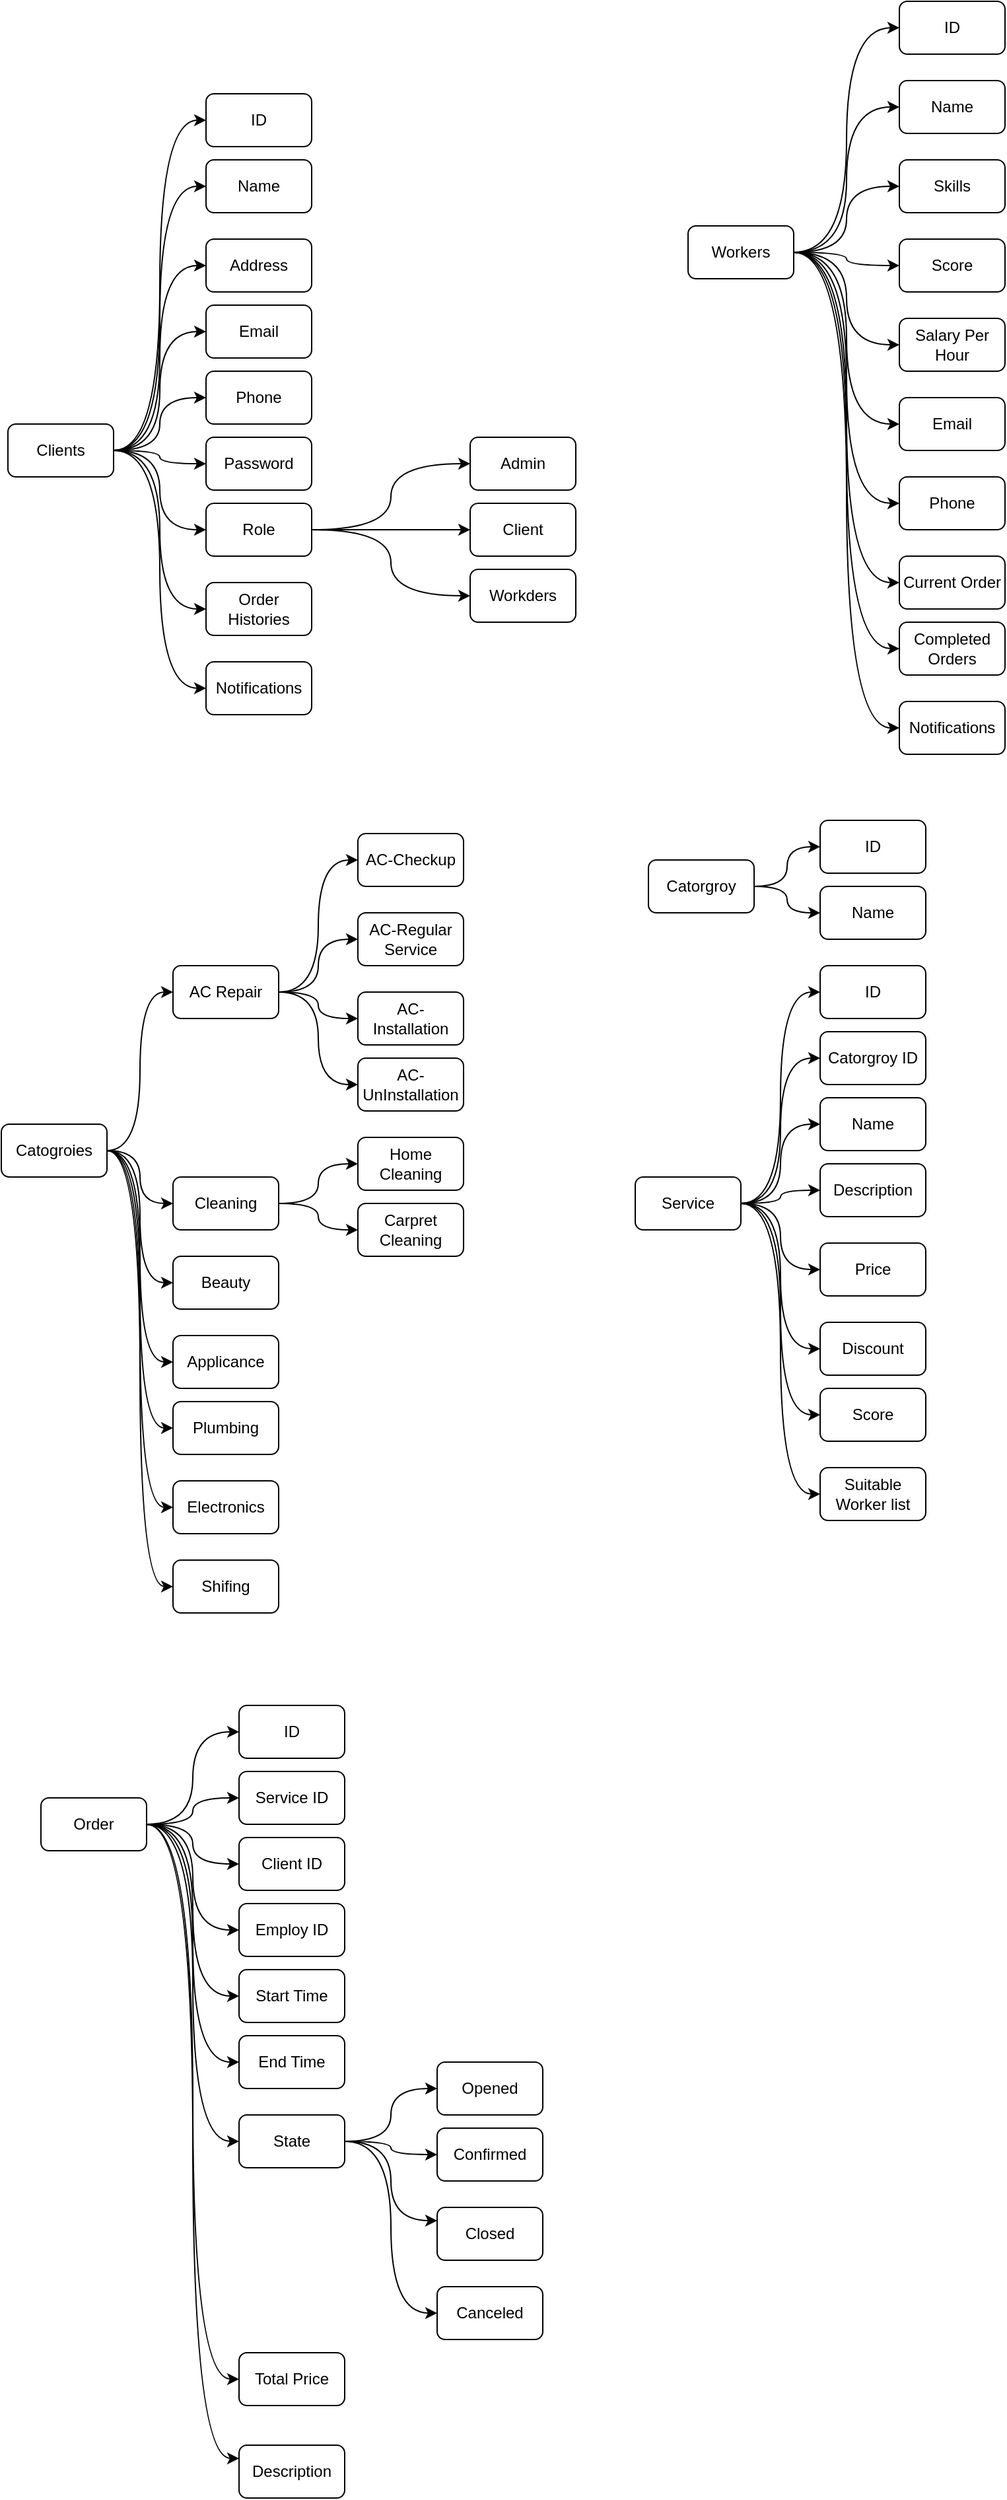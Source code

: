 <mxfile version="23.1.0" type="device">
  <diagram name="Page-1" id="qGLzUuMLdi_x7wTwbdLU">
    <mxGraphModel dx="954" dy="1681" grid="1" gridSize="10" guides="1" tooltips="1" connect="1" arrows="1" fold="1" page="1" pageScale="1" pageWidth="850" pageHeight="1100" math="0" shadow="0">
      <root>
        <mxCell id="0" />
        <mxCell id="1" parent="0" />
        <mxCell id="z_bbHb32Z2HxiuuTwxLp-2" value="Client" style="rounded=1;whiteSpace=wrap;html=1;" vertex="1" parent="1">
          <mxGeometry x="385" y="190" width="80" height="40" as="geometry" />
        </mxCell>
        <mxCell id="z_bbHb32Z2HxiuuTwxLp-3" value="Admin" style="rounded=1;whiteSpace=wrap;html=1;" vertex="1" parent="1">
          <mxGeometry x="385" y="140" width="80" height="40" as="geometry" />
        </mxCell>
        <mxCell id="z_bbHb32Z2HxiuuTwxLp-4" value="Workders" style="rounded=1;whiteSpace=wrap;html=1;" vertex="1" parent="1">
          <mxGeometry x="385" y="240" width="80" height="40" as="geometry" />
        </mxCell>
        <mxCell id="z_bbHb32Z2HxiuuTwxLp-15" style="edgeStyle=orthogonalEdgeStyle;rounded=0;orthogonalLoop=1;jettySize=auto;html=1;exitX=1;exitY=0.5;exitDx=0;exitDy=0;entryX=0;entryY=0.5;entryDx=0;entryDy=0;curved=1;" edge="1" parent="1" source="z_bbHb32Z2HxiuuTwxLp-5" target="z_bbHb32Z2HxiuuTwxLp-6">
          <mxGeometry relative="1" as="geometry" />
        </mxCell>
        <mxCell id="z_bbHb32Z2HxiuuTwxLp-16" style="edgeStyle=orthogonalEdgeStyle;rounded=0;orthogonalLoop=1;jettySize=auto;html=1;exitX=1;exitY=0.5;exitDx=0;exitDy=0;entryX=0;entryY=0.5;entryDx=0;entryDy=0;curved=1;" edge="1" parent="1" source="z_bbHb32Z2HxiuuTwxLp-5" target="z_bbHb32Z2HxiuuTwxLp-7">
          <mxGeometry relative="1" as="geometry" />
        </mxCell>
        <mxCell id="z_bbHb32Z2HxiuuTwxLp-17" style="edgeStyle=orthogonalEdgeStyle;rounded=0;orthogonalLoop=1;jettySize=auto;html=1;exitX=1;exitY=0.5;exitDx=0;exitDy=0;entryX=0;entryY=0.5;entryDx=0;entryDy=0;curved=1;" edge="1" parent="1" source="z_bbHb32Z2HxiuuTwxLp-5" target="z_bbHb32Z2HxiuuTwxLp-9">
          <mxGeometry relative="1" as="geometry" />
        </mxCell>
        <mxCell id="z_bbHb32Z2HxiuuTwxLp-18" style="edgeStyle=orthogonalEdgeStyle;rounded=0;orthogonalLoop=1;jettySize=auto;html=1;exitX=1;exitY=0.5;exitDx=0;exitDy=0;curved=1;" edge="1" parent="1" source="z_bbHb32Z2HxiuuTwxLp-5" target="z_bbHb32Z2HxiuuTwxLp-11">
          <mxGeometry relative="1" as="geometry" />
        </mxCell>
        <mxCell id="z_bbHb32Z2HxiuuTwxLp-19" style="edgeStyle=orthogonalEdgeStyle;rounded=0;orthogonalLoop=1;jettySize=auto;html=1;exitX=1;exitY=0.5;exitDx=0;exitDy=0;entryX=0;entryY=0.5;entryDx=0;entryDy=0;curved=1;" edge="1" parent="1" source="z_bbHb32Z2HxiuuTwxLp-5" target="z_bbHb32Z2HxiuuTwxLp-10">
          <mxGeometry relative="1" as="geometry" />
        </mxCell>
        <mxCell id="z_bbHb32Z2HxiuuTwxLp-50" style="edgeStyle=orthogonalEdgeStyle;curved=1;rounded=0;orthogonalLoop=1;jettySize=auto;html=1;exitX=1;exitY=0.5;exitDx=0;exitDy=0;entryX=0;entryY=0.5;entryDx=0;entryDy=0;" edge="1" parent="1" source="z_bbHb32Z2HxiuuTwxLp-5" target="z_bbHb32Z2HxiuuTwxLp-49">
          <mxGeometry relative="1" as="geometry" />
        </mxCell>
        <mxCell id="z_bbHb32Z2HxiuuTwxLp-52" style="edgeStyle=orthogonalEdgeStyle;curved=1;rounded=0;orthogonalLoop=1;jettySize=auto;html=1;exitX=1;exitY=0.5;exitDx=0;exitDy=0;entryX=0;entryY=0.5;entryDx=0;entryDy=0;" edge="1" parent="1" source="z_bbHb32Z2HxiuuTwxLp-5" target="z_bbHb32Z2HxiuuTwxLp-51">
          <mxGeometry relative="1" as="geometry" />
        </mxCell>
        <mxCell id="z_bbHb32Z2HxiuuTwxLp-105" style="edgeStyle=orthogonalEdgeStyle;curved=1;rounded=0;orthogonalLoop=1;jettySize=auto;html=1;exitX=1;exitY=0.5;exitDx=0;exitDy=0;entryX=0;entryY=0.5;entryDx=0;entryDy=0;" edge="1" parent="1" source="z_bbHb32Z2HxiuuTwxLp-5" target="z_bbHb32Z2HxiuuTwxLp-103">
          <mxGeometry relative="1" as="geometry" />
        </mxCell>
        <mxCell id="z_bbHb32Z2HxiuuTwxLp-106" style="edgeStyle=orthogonalEdgeStyle;curved=1;rounded=0;orthogonalLoop=1;jettySize=auto;html=1;exitX=1;exitY=0.5;exitDx=0;exitDy=0;entryX=0;entryY=0.5;entryDx=0;entryDy=0;" edge="1" parent="1" source="z_bbHb32Z2HxiuuTwxLp-5" target="z_bbHb32Z2HxiuuTwxLp-104">
          <mxGeometry relative="1" as="geometry" />
        </mxCell>
        <mxCell id="z_bbHb32Z2HxiuuTwxLp-5" value="&lt;span style=&quot;font-weight: normal;&quot;&gt;Clients&lt;/span&gt;" style="rounded=1;whiteSpace=wrap;html=1;fontStyle=1" vertex="1" parent="1">
          <mxGeometry x="35" y="130" width="80" height="40" as="geometry" />
        </mxCell>
        <mxCell id="z_bbHb32Z2HxiuuTwxLp-6" value="Name" style="rounded=1;whiteSpace=wrap;html=1;" vertex="1" parent="1">
          <mxGeometry x="185" y="-70" width="80" height="40" as="geometry" />
        </mxCell>
        <mxCell id="z_bbHb32Z2HxiuuTwxLp-7" value="Email" style="rounded=1;whiteSpace=wrap;html=1;" vertex="1" parent="1">
          <mxGeometry x="185" y="40" width="80" height="40" as="geometry" />
        </mxCell>
        <mxCell id="z_bbHb32Z2HxiuuTwxLp-9" value="Phone" style="rounded=1;whiteSpace=wrap;html=1;" vertex="1" parent="1">
          <mxGeometry x="185" y="90" width="80" height="40" as="geometry" />
        </mxCell>
        <mxCell id="z_bbHb32Z2HxiuuTwxLp-12" style="edgeStyle=orthogonalEdgeStyle;rounded=0;orthogonalLoop=1;jettySize=auto;html=1;exitX=1;exitY=0.5;exitDx=0;exitDy=0;entryX=0;entryY=0.5;entryDx=0;entryDy=0;curved=1;" edge="1" parent="1" source="z_bbHb32Z2HxiuuTwxLp-10" target="z_bbHb32Z2HxiuuTwxLp-3">
          <mxGeometry relative="1" as="geometry" />
        </mxCell>
        <mxCell id="z_bbHb32Z2HxiuuTwxLp-13" style="edgeStyle=orthogonalEdgeStyle;rounded=0;orthogonalLoop=1;jettySize=auto;html=1;exitX=1;exitY=0.5;exitDx=0;exitDy=0;entryX=0;entryY=0.5;entryDx=0;entryDy=0;curved=1;" edge="1" parent="1" source="z_bbHb32Z2HxiuuTwxLp-10" target="z_bbHb32Z2HxiuuTwxLp-2">
          <mxGeometry relative="1" as="geometry" />
        </mxCell>
        <mxCell id="z_bbHb32Z2HxiuuTwxLp-14" style="edgeStyle=orthogonalEdgeStyle;rounded=0;orthogonalLoop=1;jettySize=auto;html=1;exitX=1;exitY=0.5;exitDx=0;exitDy=0;entryX=0;entryY=0.5;entryDx=0;entryDy=0;curved=1;" edge="1" parent="1" source="z_bbHb32Z2HxiuuTwxLp-10" target="z_bbHb32Z2HxiuuTwxLp-4">
          <mxGeometry relative="1" as="geometry" />
        </mxCell>
        <mxCell id="z_bbHb32Z2HxiuuTwxLp-10" value="Role" style="rounded=1;whiteSpace=wrap;html=1;" vertex="1" parent="1">
          <mxGeometry x="185" y="190" width="80" height="40" as="geometry" />
        </mxCell>
        <mxCell id="z_bbHb32Z2HxiuuTwxLp-11" value="Password" style="rounded=1;whiteSpace=wrap;html=1;" vertex="1" parent="1">
          <mxGeometry x="185" y="140" width="80" height="40" as="geometry" />
        </mxCell>
        <mxCell id="z_bbHb32Z2HxiuuTwxLp-39" style="edgeStyle=orthogonalEdgeStyle;rounded=0;orthogonalLoop=1;jettySize=auto;html=1;exitX=1;exitY=0.5;exitDx=0;exitDy=0;entryX=0;entryY=0.5;entryDx=0;entryDy=0;curved=1;" edge="1" parent="1" source="z_bbHb32Z2HxiuuTwxLp-20" target="z_bbHb32Z2HxiuuTwxLp-24">
          <mxGeometry relative="1" as="geometry" />
        </mxCell>
        <mxCell id="z_bbHb32Z2HxiuuTwxLp-41" style="edgeStyle=orthogonalEdgeStyle;curved=1;rounded=0;orthogonalLoop=1;jettySize=auto;html=1;exitX=1;exitY=0.5;exitDx=0;exitDy=0;entryX=0;entryY=0.5;entryDx=0;entryDy=0;" edge="1" parent="1" source="z_bbHb32Z2HxiuuTwxLp-20" target="z_bbHb32Z2HxiuuTwxLp-25">
          <mxGeometry relative="1" as="geometry" />
        </mxCell>
        <mxCell id="z_bbHb32Z2HxiuuTwxLp-42" style="edgeStyle=orthogonalEdgeStyle;curved=1;rounded=0;orthogonalLoop=1;jettySize=auto;html=1;exitX=1;exitY=0.5;exitDx=0;exitDy=0;entryX=0;entryY=0.5;entryDx=0;entryDy=0;" edge="1" parent="1" source="z_bbHb32Z2HxiuuTwxLp-20" target="z_bbHb32Z2HxiuuTwxLp-26">
          <mxGeometry relative="1" as="geometry" />
        </mxCell>
        <mxCell id="z_bbHb32Z2HxiuuTwxLp-43" style="edgeStyle=orthogonalEdgeStyle;curved=1;rounded=0;orthogonalLoop=1;jettySize=auto;html=1;exitX=1;exitY=0.5;exitDx=0;exitDy=0;entryX=0;entryY=0.5;entryDx=0;entryDy=0;" edge="1" parent="1" source="z_bbHb32Z2HxiuuTwxLp-20" target="z_bbHb32Z2HxiuuTwxLp-27">
          <mxGeometry relative="1" as="geometry" />
        </mxCell>
        <mxCell id="z_bbHb32Z2HxiuuTwxLp-44" style="edgeStyle=orthogonalEdgeStyle;curved=1;rounded=0;orthogonalLoop=1;jettySize=auto;html=1;exitX=1;exitY=0.5;exitDx=0;exitDy=0;entryX=0;entryY=0.5;entryDx=0;entryDy=0;" edge="1" parent="1" source="z_bbHb32Z2HxiuuTwxLp-20" target="z_bbHb32Z2HxiuuTwxLp-28">
          <mxGeometry relative="1" as="geometry" />
        </mxCell>
        <mxCell id="z_bbHb32Z2HxiuuTwxLp-45" style="edgeStyle=orthogonalEdgeStyle;curved=1;rounded=0;orthogonalLoop=1;jettySize=auto;html=1;exitX=1;exitY=0.5;exitDx=0;exitDy=0;entryX=0;entryY=0.5;entryDx=0;entryDy=0;" edge="1" parent="1" source="z_bbHb32Z2HxiuuTwxLp-20" target="z_bbHb32Z2HxiuuTwxLp-29">
          <mxGeometry relative="1" as="geometry" />
        </mxCell>
        <mxCell id="z_bbHb32Z2HxiuuTwxLp-46" style="edgeStyle=orthogonalEdgeStyle;curved=1;rounded=0;orthogonalLoop=1;jettySize=auto;html=1;exitX=1;exitY=0.5;exitDx=0;exitDy=0;entryX=0;entryY=0.5;entryDx=0;entryDy=0;" edge="1" parent="1" source="z_bbHb32Z2HxiuuTwxLp-20" target="z_bbHb32Z2HxiuuTwxLp-30">
          <mxGeometry relative="1" as="geometry" />
        </mxCell>
        <mxCell id="z_bbHb32Z2HxiuuTwxLp-20" value="Catogroies" style="rounded=1;whiteSpace=wrap;html=1;" vertex="1" parent="1">
          <mxGeometry x="30" y="660" width="80" height="40" as="geometry" />
        </mxCell>
        <mxCell id="z_bbHb32Z2HxiuuTwxLp-21" value="Name" style="rounded=1;whiteSpace=wrap;html=1;" vertex="1" parent="1">
          <mxGeometry x="650" y="640" width="80" height="40" as="geometry" />
        </mxCell>
        <mxCell id="z_bbHb32Z2HxiuuTwxLp-22" value="Description" style="rounded=1;whiteSpace=wrap;html=1;" vertex="1" parent="1">
          <mxGeometry x="650" y="690" width="80" height="40" as="geometry" />
        </mxCell>
        <mxCell id="z_bbHb32Z2HxiuuTwxLp-23" value="Price" style="rounded=1;whiteSpace=wrap;html=1;" vertex="1" parent="1">
          <mxGeometry x="650" y="750" width="80" height="40" as="geometry" />
        </mxCell>
        <mxCell id="z_bbHb32Z2HxiuuTwxLp-35" style="edgeStyle=orthogonalEdgeStyle;rounded=0;orthogonalLoop=1;jettySize=auto;html=1;exitX=1;exitY=0.5;exitDx=0;exitDy=0;entryX=0;entryY=0.5;entryDx=0;entryDy=0;curved=1;" edge="1" parent="1" source="z_bbHb32Z2HxiuuTwxLp-24" target="z_bbHb32Z2HxiuuTwxLp-31">
          <mxGeometry relative="1" as="geometry" />
        </mxCell>
        <mxCell id="z_bbHb32Z2HxiuuTwxLp-36" style="edgeStyle=orthogonalEdgeStyle;rounded=0;orthogonalLoop=1;jettySize=auto;html=1;exitX=1;exitY=0.5;exitDx=0;exitDy=0;entryX=0;entryY=0.5;entryDx=0;entryDy=0;curved=1;" edge="1" parent="1" source="z_bbHb32Z2HxiuuTwxLp-24" target="z_bbHb32Z2HxiuuTwxLp-32">
          <mxGeometry relative="1" as="geometry" />
        </mxCell>
        <mxCell id="z_bbHb32Z2HxiuuTwxLp-37" style="edgeStyle=orthogonalEdgeStyle;rounded=0;orthogonalLoop=1;jettySize=auto;html=1;exitX=1;exitY=0.5;exitDx=0;exitDy=0;entryX=0;entryY=0.5;entryDx=0;entryDy=0;curved=1;" edge="1" parent="1" source="z_bbHb32Z2HxiuuTwxLp-24" target="z_bbHb32Z2HxiuuTwxLp-33">
          <mxGeometry relative="1" as="geometry" />
        </mxCell>
        <mxCell id="z_bbHb32Z2HxiuuTwxLp-38" style="edgeStyle=orthogonalEdgeStyle;rounded=0;orthogonalLoop=1;jettySize=auto;html=1;exitX=1;exitY=0.5;exitDx=0;exitDy=0;entryX=0;entryY=0.5;entryDx=0;entryDy=0;curved=1;" edge="1" parent="1" source="z_bbHb32Z2HxiuuTwxLp-24" target="z_bbHb32Z2HxiuuTwxLp-34">
          <mxGeometry relative="1" as="geometry" />
        </mxCell>
        <mxCell id="z_bbHb32Z2HxiuuTwxLp-24" value="AC Repair" style="rounded=1;whiteSpace=wrap;html=1;" vertex="1" parent="1">
          <mxGeometry x="160" y="540" width="80" height="40" as="geometry" />
        </mxCell>
        <mxCell id="z_bbHb32Z2HxiuuTwxLp-70" style="edgeStyle=orthogonalEdgeStyle;curved=1;rounded=0;orthogonalLoop=1;jettySize=auto;html=1;exitX=1;exitY=0.5;exitDx=0;exitDy=0;entryX=0;entryY=0.5;entryDx=0;entryDy=0;" edge="1" parent="1" source="z_bbHb32Z2HxiuuTwxLp-25" target="z_bbHb32Z2HxiuuTwxLp-47">
          <mxGeometry relative="1" as="geometry" />
        </mxCell>
        <mxCell id="z_bbHb32Z2HxiuuTwxLp-71" style="edgeStyle=orthogonalEdgeStyle;curved=1;rounded=0;orthogonalLoop=1;jettySize=auto;html=1;exitX=1;exitY=0.5;exitDx=0;exitDy=0;entryX=0;entryY=0.5;entryDx=0;entryDy=0;" edge="1" parent="1" source="z_bbHb32Z2HxiuuTwxLp-25" target="z_bbHb32Z2HxiuuTwxLp-48">
          <mxGeometry relative="1" as="geometry" />
        </mxCell>
        <mxCell id="z_bbHb32Z2HxiuuTwxLp-25" value="Cleaning" style="rounded=1;whiteSpace=wrap;html=1;" vertex="1" parent="1">
          <mxGeometry x="160" y="700" width="80" height="40" as="geometry" />
        </mxCell>
        <mxCell id="z_bbHb32Z2HxiuuTwxLp-26" value="Beauty" style="rounded=1;whiteSpace=wrap;html=1;" vertex="1" parent="1">
          <mxGeometry x="160" y="760" width="80" height="40" as="geometry" />
        </mxCell>
        <mxCell id="z_bbHb32Z2HxiuuTwxLp-27" value="Applicance" style="rounded=1;whiteSpace=wrap;html=1;" vertex="1" parent="1">
          <mxGeometry x="160" y="820" width="80" height="40" as="geometry" />
        </mxCell>
        <mxCell id="z_bbHb32Z2HxiuuTwxLp-28" value="Plumbing" style="rounded=1;whiteSpace=wrap;html=1;" vertex="1" parent="1">
          <mxGeometry x="160" y="870" width="80" height="40" as="geometry" />
        </mxCell>
        <mxCell id="z_bbHb32Z2HxiuuTwxLp-29" value="Electronics" style="rounded=1;whiteSpace=wrap;html=1;" vertex="1" parent="1">
          <mxGeometry x="160" y="930" width="80" height="40" as="geometry" />
        </mxCell>
        <mxCell id="z_bbHb32Z2HxiuuTwxLp-30" value="Shifing" style="rounded=1;whiteSpace=wrap;html=1;" vertex="1" parent="1">
          <mxGeometry x="160" y="990" width="80" height="40" as="geometry" />
        </mxCell>
        <mxCell id="z_bbHb32Z2HxiuuTwxLp-31" value="AC-Checkup" style="rounded=1;whiteSpace=wrap;html=1;" vertex="1" parent="1">
          <mxGeometry x="300" y="440" width="80" height="40" as="geometry" />
        </mxCell>
        <mxCell id="z_bbHb32Z2HxiuuTwxLp-32" value="AC-Regular Service" style="rounded=1;whiteSpace=wrap;html=1;" vertex="1" parent="1">
          <mxGeometry x="300" y="500" width="80" height="40" as="geometry" />
        </mxCell>
        <mxCell id="z_bbHb32Z2HxiuuTwxLp-33" value="AC-Installation&lt;br&gt;" style="rounded=1;whiteSpace=wrap;html=1;" vertex="1" parent="1">
          <mxGeometry x="300" y="560" width="80" height="40" as="geometry" />
        </mxCell>
        <mxCell id="z_bbHb32Z2HxiuuTwxLp-34" value="AC-UnInstallation" style="rounded=1;whiteSpace=wrap;html=1;" vertex="1" parent="1">
          <mxGeometry x="300" y="610" width="80" height="40" as="geometry" />
        </mxCell>
        <mxCell id="z_bbHb32Z2HxiuuTwxLp-47" value="Home Cleaning" style="rounded=1;whiteSpace=wrap;html=1;" vertex="1" parent="1">
          <mxGeometry x="300" y="670" width="80" height="40" as="geometry" />
        </mxCell>
        <mxCell id="z_bbHb32Z2HxiuuTwxLp-48" value="Carpret Cleaning" style="rounded=1;whiteSpace=wrap;html=1;" vertex="1" parent="1">
          <mxGeometry x="300" y="720" width="80" height="40" as="geometry" />
        </mxCell>
        <mxCell id="z_bbHb32Z2HxiuuTwxLp-49" value="ID" style="rounded=1;whiteSpace=wrap;html=1;" vertex="1" parent="1">
          <mxGeometry x="185" y="-120" width="80" height="40" as="geometry" />
        </mxCell>
        <mxCell id="z_bbHb32Z2HxiuuTwxLp-51" value="Address" style="rounded=1;whiteSpace=wrap;html=1;" vertex="1" parent="1">
          <mxGeometry x="185" y="-10" width="80" height="40" as="geometry" />
        </mxCell>
        <mxCell id="z_bbHb32Z2HxiuuTwxLp-62" style="edgeStyle=orthogonalEdgeStyle;curved=1;rounded=0;orthogonalLoop=1;jettySize=auto;html=1;exitX=1;exitY=0.5;exitDx=0;exitDy=0;entryX=0;entryY=0.5;entryDx=0;entryDy=0;" edge="1" parent="1" source="z_bbHb32Z2HxiuuTwxLp-53" target="z_bbHb32Z2HxiuuTwxLp-54">
          <mxGeometry relative="1" as="geometry" />
        </mxCell>
        <mxCell id="z_bbHb32Z2HxiuuTwxLp-63" style="edgeStyle=orthogonalEdgeStyle;curved=1;rounded=0;orthogonalLoop=1;jettySize=auto;html=1;exitX=1;exitY=0.5;exitDx=0;exitDy=0;entryX=0;entryY=0.5;entryDx=0;entryDy=0;" edge="1" parent="1" source="z_bbHb32Z2HxiuuTwxLp-53" target="z_bbHb32Z2HxiuuTwxLp-55">
          <mxGeometry relative="1" as="geometry" />
        </mxCell>
        <mxCell id="z_bbHb32Z2HxiuuTwxLp-53" value="Catorgroy" style="rounded=1;whiteSpace=wrap;html=1;" vertex="1" parent="1">
          <mxGeometry x="520" y="460" width="80" height="40" as="geometry" />
        </mxCell>
        <mxCell id="z_bbHb32Z2HxiuuTwxLp-54" value="ID" style="rounded=1;whiteSpace=wrap;html=1;" vertex="1" parent="1">
          <mxGeometry x="650" y="430" width="80" height="40" as="geometry" />
        </mxCell>
        <mxCell id="z_bbHb32Z2HxiuuTwxLp-55" value="Name" style="rounded=1;whiteSpace=wrap;html=1;" vertex="1" parent="1">
          <mxGeometry x="650" y="480" width="80" height="40" as="geometry" />
        </mxCell>
        <mxCell id="z_bbHb32Z2HxiuuTwxLp-56" value="Discount" style="rounded=1;whiteSpace=wrap;html=1;" vertex="1" parent="1">
          <mxGeometry x="650" y="810" width="80" height="40" as="geometry" />
        </mxCell>
        <mxCell id="z_bbHb32Z2HxiuuTwxLp-58" style="edgeStyle=orthogonalEdgeStyle;curved=1;rounded=0;orthogonalLoop=1;jettySize=auto;html=1;exitX=1;exitY=0.5;exitDx=0;exitDy=0;entryX=0;entryY=0.5;entryDx=0;entryDy=0;" edge="1" parent="1" source="z_bbHb32Z2HxiuuTwxLp-57" target="z_bbHb32Z2HxiuuTwxLp-21">
          <mxGeometry relative="1" as="geometry" />
        </mxCell>
        <mxCell id="z_bbHb32Z2HxiuuTwxLp-59" style="edgeStyle=orthogonalEdgeStyle;curved=1;rounded=0;orthogonalLoop=1;jettySize=auto;html=1;exitX=1;exitY=0.5;exitDx=0;exitDy=0;entryX=0;entryY=0.5;entryDx=0;entryDy=0;" edge="1" parent="1" source="z_bbHb32Z2HxiuuTwxLp-57" target="z_bbHb32Z2HxiuuTwxLp-22">
          <mxGeometry relative="1" as="geometry" />
        </mxCell>
        <mxCell id="z_bbHb32Z2HxiuuTwxLp-60" style="edgeStyle=orthogonalEdgeStyle;curved=1;rounded=0;orthogonalLoop=1;jettySize=auto;html=1;exitX=1;exitY=0.5;exitDx=0;exitDy=0;entryX=0;entryY=0.5;entryDx=0;entryDy=0;" edge="1" parent="1" source="z_bbHb32Z2HxiuuTwxLp-57" target="z_bbHb32Z2HxiuuTwxLp-23">
          <mxGeometry relative="1" as="geometry" />
        </mxCell>
        <mxCell id="z_bbHb32Z2HxiuuTwxLp-61" style="edgeStyle=orthogonalEdgeStyle;curved=1;rounded=0;orthogonalLoop=1;jettySize=auto;html=1;exitX=1;exitY=0.5;exitDx=0;exitDy=0;entryX=0;entryY=0.5;entryDx=0;entryDy=0;" edge="1" parent="1" source="z_bbHb32Z2HxiuuTwxLp-57" target="z_bbHb32Z2HxiuuTwxLp-56">
          <mxGeometry relative="1" as="geometry" />
        </mxCell>
        <mxCell id="z_bbHb32Z2HxiuuTwxLp-65" style="edgeStyle=orthogonalEdgeStyle;curved=1;rounded=0;orthogonalLoop=1;jettySize=auto;html=1;exitX=1;exitY=0.5;exitDx=0;exitDy=0;entryX=0;entryY=0.5;entryDx=0;entryDy=0;" edge="1" parent="1" source="z_bbHb32Z2HxiuuTwxLp-57" target="z_bbHb32Z2HxiuuTwxLp-64">
          <mxGeometry relative="1" as="geometry" />
        </mxCell>
        <mxCell id="z_bbHb32Z2HxiuuTwxLp-68" style="edgeStyle=orthogonalEdgeStyle;curved=1;rounded=0;orthogonalLoop=1;jettySize=auto;html=1;exitX=1;exitY=0.5;exitDx=0;exitDy=0;entryX=0;entryY=0.5;entryDx=0;entryDy=0;" edge="1" parent="1" source="z_bbHb32Z2HxiuuTwxLp-57" target="z_bbHb32Z2HxiuuTwxLp-66">
          <mxGeometry relative="1" as="geometry" />
        </mxCell>
        <mxCell id="z_bbHb32Z2HxiuuTwxLp-69" style="edgeStyle=orthogonalEdgeStyle;curved=1;rounded=0;orthogonalLoop=1;jettySize=auto;html=1;exitX=1;exitY=0.5;exitDx=0;exitDy=0;entryX=0;entryY=0.5;entryDx=0;entryDy=0;" edge="1" parent="1" source="z_bbHb32Z2HxiuuTwxLp-57" target="z_bbHb32Z2HxiuuTwxLp-67">
          <mxGeometry relative="1" as="geometry" />
        </mxCell>
        <mxCell id="z_bbHb32Z2HxiuuTwxLp-129" style="edgeStyle=orthogonalEdgeStyle;curved=1;rounded=0;orthogonalLoop=1;jettySize=auto;html=1;exitX=1;exitY=0.5;exitDx=0;exitDy=0;entryX=0;entryY=0.5;entryDx=0;entryDy=0;" edge="1" parent="1" source="z_bbHb32Z2HxiuuTwxLp-57" target="z_bbHb32Z2HxiuuTwxLp-107">
          <mxGeometry relative="1" as="geometry" />
        </mxCell>
        <mxCell id="z_bbHb32Z2HxiuuTwxLp-57" value="Service" style="rounded=1;whiteSpace=wrap;html=1;" vertex="1" parent="1">
          <mxGeometry x="510" y="700" width="80" height="40" as="geometry" />
        </mxCell>
        <mxCell id="z_bbHb32Z2HxiuuTwxLp-64" value="Score" style="rounded=1;whiteSpace=wrap;html=1;" vertex="1" parent="1">
          <mxGeometry x="650" y="860" width="80" height="40" as="geometry" />
        </mxCell>
        <mxCell id="z_bbHb32Z2HxiuuTwxLp-66" value="ID" style="rounded=1;whiteSpace=wrap;html=1;" vertex="1" parent="1">
          <mxGeometry x="650" y="540" width="80" height="40" as="geometry" />
        </mxCell>
        <mxCell id="z_bbHb32Z2HxiuuTwxLp-67" value="Catorgroy ID" style="rounded=1;whiteSpace=wrap;html=1;" vertex="1" parent="1">
          <mxGeometry x="650" y="590" width="80" height="40" as="geometry" />
        </mxCell>
        <mxCell id="z_bbHb32Z2HxiuuTwxLp-77" style="edgeStyle=orthogonalEdgeStyle;curved=1;rounded=0;orthogonalLoop=1;jettySize=auto;html=1;exitX=1;exitY=0.5;exitDx=0;exitDy=0;entryX=0;entryY=0.5;entryDx=0;entryDy=0;" edge="1" parent="1" source="z_bbHb32Z2HxiuuTwxLp-72" target="z_bbHb32Z2HxiuuTwxLp-73">
          <mxGeometry relative="1" as="geometry" />
        </mxCell>
        <mxCell id="z_bbHb32Z2HxiuuTwxLp-78" style="edgeStyle=orthogonalEdgeStyle;curved=1;rounded=0;orthogonalLoop=1;jettySize=auto;html=1;exitX=1;exitY=0.5;exitDx=0;exitDy=0;entryX=0;entryY=0.5;entryDx=0;entryDy=0;" edge="1" parent="1" source="z_bbHb32Z2HxiuuTwxLp-72" target="z_bbHb32Z2HxiuuTwxLp-74">
          <mxGeometry relative="1" as="geometry" />
        </mxCell>
        <mxCell id="z_bbHb32Z2HxiuuTwxLp-88" style="edgeStyle=orthogonalEdgeStyle;curved=1;rounded=0;orthogonalLoop=1;jettySize=auto;html=1;exitX=1;exitY=0.5;exitDx=0;exitDy=0;entryX=0;entryY=0.5;entryDx=0;entryDy=0;" edge="1" parent="1" source="z_bbHb32Z2HxiuuTwxLp-72" target="z_bbHb32Z2HxiuuTwxLp-75">
          <mxGeometry relative="1" as="geometry" />
        </mxCell>
        <mxCell id="z_bbHb32Z2HxiuuTwxLp-89" style="edgeStyle=orthogonalEdgeStyle;curved=1;rounded=0;orthogonalLoop=1;jettySize=auto;html=1;exitX=1;exitY=0.5;exitDx=0;exitDy=0;entryX=0;entryY=0.5;entryDx=0;entryDy=0;" edge="1" parent="1" source="z_bbHb32Z2HxiuuTwxLp-72" target="z_bbHb32Z2HxiuuTwxLp-87">
          <mxGeometry relative="1" as="geometry" />
        </mxCell>
        <mxCell id="z_bbHb32Z2HxiuuTwxLp-90" style="edgeStyle=orthogonalEdgeStyle;curved=1;rounded=0;orthogonalLoop=1;jettySize=auto;html=1;exitX=1;exitY=0.5;exitDx=0;exitDy=0;entryX=0;entryY=0.5;entryDx=0;entryDy=0;" edge="1" parent="1" source="z_bbHb32Z2HxiuuTwxLp-72" target="z_bbHb32Z2HxiuuTwxLp-76">
          <mxGeometry relative="1" as="geometry" />
        </mxCell>
        <mxCell id="z_bbHb32Z2HxiuuTwxLp-91" style="edgeStyle=orthogonalEdgeStyle;curved=1;rounded=0;orthogonalLoop=1;jettySize=auto;html=1;exitX=1;exitY=0.5;exitDx=0;exitDy=0;entryX=0;entryY=0.5;entryDx=0;entryDy=0;" edge="1" parent="1" source="z_bbHb32Z2HxiuuTwxLp-72" target="z_bbHb32Z2HxiuuTwxLp-79">
          <mxGeometry relative="1" as="geometry" />
        </mxCell>
        <mxCell id="z_bbHb32Z2HxiuuTwxLp-92" style="edgeStyle=orthogonalEdgeStyle;curved=1;rounded=0;orthogonalLoop=1;jettySize=auto;html=1;exitX=1;exitY=0.5;exitDx=0;exitDy=0;entryX=0;entryY=0.5;entryDx=0;entryDy=0;" edge="1" parent="1" source="z_bbHb32Z2HxiuuTwxLp-72" target="z_bbHb32Z2HxiuuTwxLp-80">
          <mxGeometry relative="1" as="geometry" />
        </mxCell>
        <mxCell id="z_bbHb32Z2HxiuuTwxLp-93" style="edgeStyle=orthogonalEdgeStyle;curved=1;rounded=0;orthogonalLoop=1;jettySize=auto;html=1;exitX=1;exitY=0.5;exitDx=0;exitDy=0;entryX=0;entryY=0.5;entryDx=0;entryDy=0;" edge="1" parent="1" source="z_bbHb32Z2HxiuuTwxLp-72" target="z_bbHb32Z2HxiuuTwxLp-85">
          <mxGeometry relative="1" as="geometry" />
        </mxCell>
        <mxCell id="z_bbHb32Z2HxiuuTwxLp-130" style="edgeStyle=orthogonalEdgeStyle;curved=1;rounded=0;orthogonalLoop=1;jettySize=auto;html=1;exitX=1;exitY=0.5;exitDx=0;exitDy=0;entryX=0;entryY=0.25;entryDx=0;entryDy=0;" edge="1" parent="1" source="z_bbHb32Z2HxiuuTwxLp-72" target="z_bbHb32Z2HxiuuTwxLp-86">
          <mxGeometry relative="1" as="geometry" />
        </mxCell>
        <mxCell id="z_bbHb32Z2HxiuuTwxLp-72" value="Order" style="rounded=1;whiteSpace=wrap;html=1;" vertex="1" parent="1">
          <mxGeometry x="60" y="1170" width="80" height="40" as="geometry" />
        </mxCell>
        <mxCell id="z_bbHb32Z2HxiuuTwxLp-73" value="ID" style="rounded=1;whiteSpace=wrap;html=1;" vertex="1" parent="1">
          <mxGeometry x="210" y="1100" width="80" height="40" as="geometry" />
        </mxCell>
        <mxCell id="z_bbHb32Z2HxiuuTwxLp-74" value="Service ID" style="rounded=1;whiteSpace=wrap;html=1;" vertex="1" parent="1">
          <mxGeometry x="210" y="1150" width="80" height="40" as="geometry" />
        </mxCell>
        <mxCell id="z_bbHb32Z2HxiuuTwxLp-75" value="Client ID" style="rounded=1;whiteSpace=wrap;html=1;" vertex="1" parent="1">
          <mxGeometry x="210" y="1200" width="80" height="40" as="geometry" />
        </mxCell>
        <mxCell id="z_bbHb32Z2HxiuuTwxLp-76" value="Start Time" style="rounded=1;whiteSpace=wrap;html=1;" vertex="1" parent="1">
          <mxGeometry x="210" y="1300" width="80" height="40" as="geometry" />
        </mxCell>
        <mxCell id="z_bbHb32Z2HxiuuTwxLp-79" value="End Time" style="rounded=1;whiteSpace=wrap;html=1;" vertex="1" parent="1">
          <mxGeometry x="210" y="1350" width="80" height="40" as="geometry" />
        </mxCell>
        <mxCell id="z_bbHb32Z2HxiuuTwxLp-94" style="edgeStyle=orthogonalEdgeStyle;curved=1;rounded=0;orthogonalLoop=1;jettySize=auto;html=1;exitX=1;exitY=0.5;exitDx=0;exitDy=0;" edge="1" parent="1" source="z_bbHb32Z2HxiuuTwxLp-80" target="z_bbHb32Z2HxiuuTwxLp-81">
          <mxGeometry relative="1" as="geometry" />
        </mxCell>
        <mxCell id="z_bbHb32Z2HxiuuTwxLp-95" style="edgeStyle=orthogonalEdgeStyle;curved=1;rounded=0;orthogonalLoop=1;jettySize=auto;html=1;exitX=1;exitY=0.5;exitDx=0;exitDy=0;entryX=0;entryY=0.5;entryDx=0;entryDy=0;" edge="1" parent="1" source="z_bbHb32Z2HxiuuTwxLp-80" target="z_bbHb32Z2HxiuuTwxLp-82">
          <mxGeometry relative="1" as="geometry" />
        </mxCell>
        <mxCell id="z_bbHb32Z2HxiuuTwxLp-96" style="edgeStyle=orthogonalEdgeStyle;curved=1;rounded=0;orthogonalLoop=1;jettySize=auto;html=1;exitX=1;exitY=0.5;exitDx=0;exitDy=0;entryX=0;entryY=0.25;entryDx=0;entryDy=0;" edge="1" parent="1" source="z_bbHb32Z2HxiuuTwxLp-80" target="z_bbHb32Z2HxiuuTwxLp-83">
          <mxGeometry relative="1" as="geometry" />
        </mxCell>
        <mxCell id="z_bbHb32Z2HxiuuTwxLp-97" style="edgeStyle=orthogonalEdgeStyle;curved=1;rounded=0;orthogonalLoop=1;jettySize=auto;html=1;exitX=1;exitY=0.5;exitDx=0;exitDy=0;entryX=0;entryY=0.5;entryDx=0;entryDy=0;" edge="1" parent="1" source="z_bbHb32Z2HxiuuTwxLp-80" target="z_bbHb32Z2HxiuuTwxLp-84">
          <mxGeometry relative="1" as="geometry" />
        </mxCell>
        <mxCell id="z_bbHb32Z2HxiuuTwxLp-80" value="State" style="rounded=1;whiteSpace=wrap;html=1;" vertex="1" parent="1">
          <mxGeometry x="210" y="1410" width="80" height="40" as="geometry" />
        </mxCell>
        <mxCell id="z_bbHb32Z2HxiuuTwxLp-81" value="Opened" style="rounded=1;whiteSpace=wrap;html=1;" vertex="1" parent="1">
          <mxGeometry x="360" y="1370" width="80" height="40" as="geometry" />
        </mxCell>
        <mxCell id="z_bbHb32Z2HxiuuTwxLp-82" value="Confirmed" style="rounded=1;whiteSpace=wrap;html=1;" vertex="1" parent="1">
          <mxGeometry x="360" y="1420" width="80" height="40" as="geometry" />
        </mxCell>
        <mxCell id="z_bbHb32Z2HxiuuTwxLp-83" value="Closed" style="rounded=1;whiteSpace=wrap;html=1;" vertex="1" parent="1">
          <mxGeometry x="360" y="1480" width="80" height="40" as="geometry" />
        </mxCell>
        <mxCell id="z_bbHb32Z2HxiuuTwxLp-84" value="Canceled" style="rounded=1;whiteSpace=wrap;html=1;" vertex="1" parent="1">
          <mxGeometry x="360" y="1540" width="80" height="40" as="geometry" />
        </mxCell>
        <mxCell id="z_bbHb32Z2HxiuuTwxLp-85" value="Total Price" style="rounded=1;whiteSpace=wrap;html=1;" vertex="1" parent="1">
          <mxGeometry x="210" y="1590" width="80" height="40" as="geometry" />
        </mxCell>
        <mxCell id="z_bbHb32Z2HxiuuTwxLp-86" value="Description" style="rounded=1;whiteSpace=wrap;html=1;" vertex="1" parent="1">
          <mxGeometry x="210" y="1660" width="80" height="40" as="geometry" />
        </mxCell>
        <mxCell id="z_bbHb32Z2HxiuuTwxLp-87" value="Employ ID" style="rounded=1;whiteSpace=wrap;html=1;" vertex="1" parent="1">
          <mxGeometry x="210" y="1250" width="80" height="40" as="geometry" />
        </mxCell>
        <mxCell id="z_bbHb32Z2HxiuuTwxLp-103" value="Order Histories" style="rounded=1;whiteSpace=wrap;html=1;" vertex="1" parent="1">
          <mxGeometry x="185" y="250" width="80" height="40" as="geometry" />
        </mxCell>
        <mxCell id="z_bbHb32Z2HxiuuTwxLp-104" value="Notifications" style="rounded=1;whiteSpace=wrap;html=1;" vertex="1" parent="1">
          <mxGeometry x="185" y="310" width="80" height="40" as="geometry" />
        </mxCell>
        <mxCell id="z_bbHb32Z2HxiuuTwxLp-107" value="Suitable Worker list" style="rounded=1;whiteSpace=wrap;html=1;" vertex="1" parent="1">
          <mxGeometry x="650" y="920" width="80" height="40" as="geometry" />
        </mxCell>
        <mxCell id="z_bbHb32Z2HxiuuTwxLp-116" style="edgeStyle=orthogonalEdgeStyle;curved=1;rounded=0;orthogonalLoop=1;jettySize=auto;html=1;exitX=1;exitY=0.5;exitDx=0;exitDy=0;entryX=0;entryY=0.5;entryDx=0;entryDy=0;" edge="1" parent="1" source="z_bbHb32Z2HxiuuTwxLp-108" target="z_bbHb32Z2HxiuuTwxLp-109">
          <mxGeometry relative="1" as="geometry" />
        </mxCell>
        <mxCell id="z_bbHb32Z2HxiuuTwxLp-117" style="edgeStyle=orthogonalEdgeStyle;curved=1;rounded=0;orthogonalLoop=1;jettySize=auto;html=1;exitX=1;exitY=0.5;exitDx=0;exitDy=0;entryX=0;entryY=0.5;entryDx=0;entryDy=0;" edge="1" parent="1" source="z_bbHb32Z2HxiuuTwxLp-108" target="z_bbHb32Z2HxiuuTwxLp-110">
          <mxGeometry relative="1" as="geometry" />
        </mxCell>
        <mxCell id="z_bbHb32Z2HxiuuTwxLp-118" style="edgeStyle=orthogonalEdgeStyle;curved=1;rounded=0;orthogonalLoop=1;jettySize=auto;html=1;exitX=1;exitY=0.5;exitDx=0;exitDy=0;entryX=0;entryY=0.5;entryDx=0;entryDy=0;" edge="1" parent="1" source="z_bbHb32Z2HxiuuTwxLp-108" target="z_bbHb32Z2HxiuuTwxLp-111">
          <mxGeometry relative="1" as="geometry" />
        </mxCell>
        <mxCell id="z_bbHb32Z2HxiuuTwxLp-119" style="edgeStyle=orthogonalEdgeStyle;curved=1;rounded=0;orthogonalLoop=1;jettySize=auto;html=1;exitX=1;exitY=0.5;exitDx=0;exitDy=0;entryX=0;entryY=0.5;entryDx=0;entryDy=0;" edge="1" parent="1" source="z_bbHb32Z2HxiuuTwxLp-108" target="z_bbHb32Z2HxiuuTwxLp-112">
          <mxGeometry relative="1" as="geometry" />
        </mxCell>
        <mxCell id="z_bbHb32Z2HxiuuTwxLp-120" style="edgeStyle=orthogonalEdgeStyle;curved=1;rounded=0;orthogonalLoop=1;jettySize=auto;html=1;exitX=1;exitY=0.5;exitDx=0;exitDy=0;entryX=0;entryY=0.5;entryDx=0;entryDy=0;" edge="1" parent="1" source="z_bbHb32Z2HxiuuTwxLp-108" target="z_bbHb32Z2HxiuuTwxLp-113">
          <mxGeometry relative="1" as="geometry" />
        </mxCell>
        <mxCell id="z_bbHb32Z2HxiuuTwxLp-121" style="edgeStyle=orthogonalEdgeStyle;curved=1;rounded=0;orthogonalLoop=1;jettySize=auto;html=1;exitX=1;exitY=0.5;exitDx=0;exitDy=0;entryX=0;entryY=0.5;entryDx=0;entryDy=0;" edge="1" parent="1" source="z_bbHb32Z2HxiuuTwxLp-108" target="z_bbHb32Z2HxiuuTwxLp-114">
          <mxGeometry relative="1" as="geometry" />
        </mxCell>
        <mxCell id="z_bbHb32Z2HxiuuTwxLp-122" style="edgeStyle=orthogonalEdgeStyle;curved=1;rounded=0;orthogonalLoop=1;jettySize=auto;html=1;exitX=1;exitY=0.5;exitDx=0;exitDy=0;entryX=0;entryY=0.5;entryDx=0;entryDy=0;" edge="1" parent="1" source="z_bbHb32Z2HxiuuTwxLp-108" target="z_bbHb32Z2HxiuuTwxLp-115">
          <mxGeometry relative="1" as="geometry" />
        </mxCell>
        <mxCell id="z_bbHb32Z2HxiuuTwxLp-126" style="edgeStyle=orthogonalEdgeStyle;curved=1;rounded=0;orthogonalLoop=1;jettySize=auto;html=1;exitX=1;exitY=0.5;exitDx=0;exitDy=0;entryX=0;entryY=0.5;entryDx=0;entryDy=0;" edge="1" parent="1" source="z_bbHb32Z2HxiuuTwxLp-108" target="z_bbHb32Z2HxiuuTwxLp-123">
          <mxGeometry relative="1" as="geometry" />
        </mxCell>
        <mxCell id="z_bbHb32Z2HxiuuTwxLp-127" style="edgeStyle=orthogonalEdgeStyle;curved=1;rounded=0;orthogonalLoop=1;jettySize=auto;html=1;exitX=1;exitY=0.5;exitDx=0;exitDy=0;entryX=0;entryY=0.5;entryDx=0;entryDy=0;" edge="1" parent="1" source="z_bbHb32Z2HxiuuTwxLp-108" target="z_bbHb32Z2HxiuuTwxLp-124">
          <mxGeometry relative="1" as="geometry" />
        </mxCell>
        <mxCell id="z_bbHb32Z2HxiuuTwxLp-128" style="edgeStyle=orthogonalEdgeStyle;curved=1;rounded=0;orthogonalLoop=1;jettySize=auto;html=1;exitX=1;exitY=0.5;exitDx=0;exitDy=0;entryX=0;entryY=0.5;entryDx=0;entryDy=0;" edge="1" parent="1" source="z_bbHb32Z2HxiuuTwxLp-108" target="z_bbHb32Z2HxiuuTwxLp-125">
          <mxGeometry relative="1" as="geometry" />
        </mxCell>
        <mxCell id="z_bbHb32Z2HxiuuTwxLp-108" value="Workers" style="rounded=1;whiteSpace=wrap;html=1;" vertex="1" parent="1">
          <mxGeometry x="550" y="-20" width="80" height="40" as="geometry" />
        </mxCell>
        <mxCell id="z_bbHb32Z2HxiuuTwxLp-109" value="ID" style="rounded=1;whiteSpace=wrap;html=1;" vertex="1" parent="1">
          <mxGeometry x="710" y="-190" width="80" height="40" as="geometry" />
        </mxCell>
        <mxCell id="z_bbHb32Z2HxiuuTwxLp-110" value="Name" style="rounded=1;whiteSpace=wrap;html=1;" vertex="1" parent="1">
          <mxGeometry x="710" y="-130" width="80" height="40" as="geometry" />
        </mxCell>
        <mxCell id="z_bbHb32Z2HxiuuTwxLp-111" value="Skills" style="rounded=1;whiteSpace=wrap;html=1;" vertex="1" parent="1">
          <mxGeometry x="710" y="-70" width="80" height="40" as="geometry" />
        </mxCell>
        <mxCell id="z_bbHb32Z2HxiuuTwxLp-112" value="Score" style="rounded=1;whiteSpace=wrap;html=1;" vertex="1" parent="1">
          <mxGeometry x="710" y="-10" width="80" height="40" as="geometry" />
        </mxCell>
        <mxCell id="z_bbHb32Z2HxiuuTwxLp-113" value="Salary Per Hour" style="rounded=1;whiteSpace=wrap;html=1;" vertex="1" parent="1">
          <mxGeometry x="710" y="50" width="80" height="40" as="geometry" />
        </mxCell>
        <mxCell id="z_bbHb32Z2HxiuuTwxLp-114" value="Email" style="rounded=1;whiteSpace=wrap;html=1;" vertex="1" parent="1">
          <mxGeometry x="710" y="110" width="80" height="40" as="geometry" />
        </mxCell>
        <mxCell id="z_bbHb32Z2HxiuuTwxLp-115" value="Phone" style="rounded=1;whiteSpace=wrap;html=1;" vertex="1" parent="1">
          <mxGeometry x="710" y="170" width="80" height="40" as="geometry" />
        </mxCell>
        <mxCell id="z_bbHb32Z2HxiuuTwxLp-123" value="Current Order" style="rounded=1;whiteSpace=wrap;html=1;" vertex="1" parent="1">
          <mxGeometry x="710" y="230" width="80" height="40" as="geometry" />
        </mxCell>
        <mxCell id="z_bbHb32Z2HxiuuTwxLp-124" value="Completed Orders" style="rounded=1;whiteSpace=wrap;html=1;" vertex="1" parent="1">
          <mxGeometry x="710" y="280" width="80" height="40" as="geometry" />
        </mxCell>
        <mxCell id="z_bbHb32Z2HxiuuTwxLp-125" value="Notifications" style="rounded=1;whiteSpace=wrap;html=1;" vertex="1" parent="1">
          <mxGeometry x="710" y="340" width="80" height="40" as="geometry" />
        </mxCell>
      </root>
    </mxGraphModel>
  </diagram>
</mxfile>
